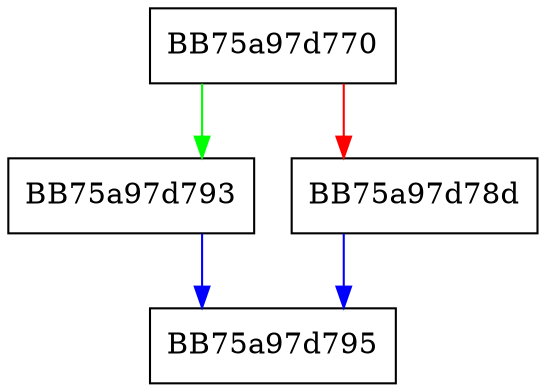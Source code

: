 digraph _Get_deleter {
  node [shape="box"];
  graph [splines=ortho];
  BB75a97d770 -> BB75a97d793 [color="green"];
  BB75a97d770 -> BB75a97d78d [color="red"];
  BB75a97d78d -> BB75a97d795 [color="blue"];
  BB75a97d793 -> BB75a97d795 [color="blue"];
}